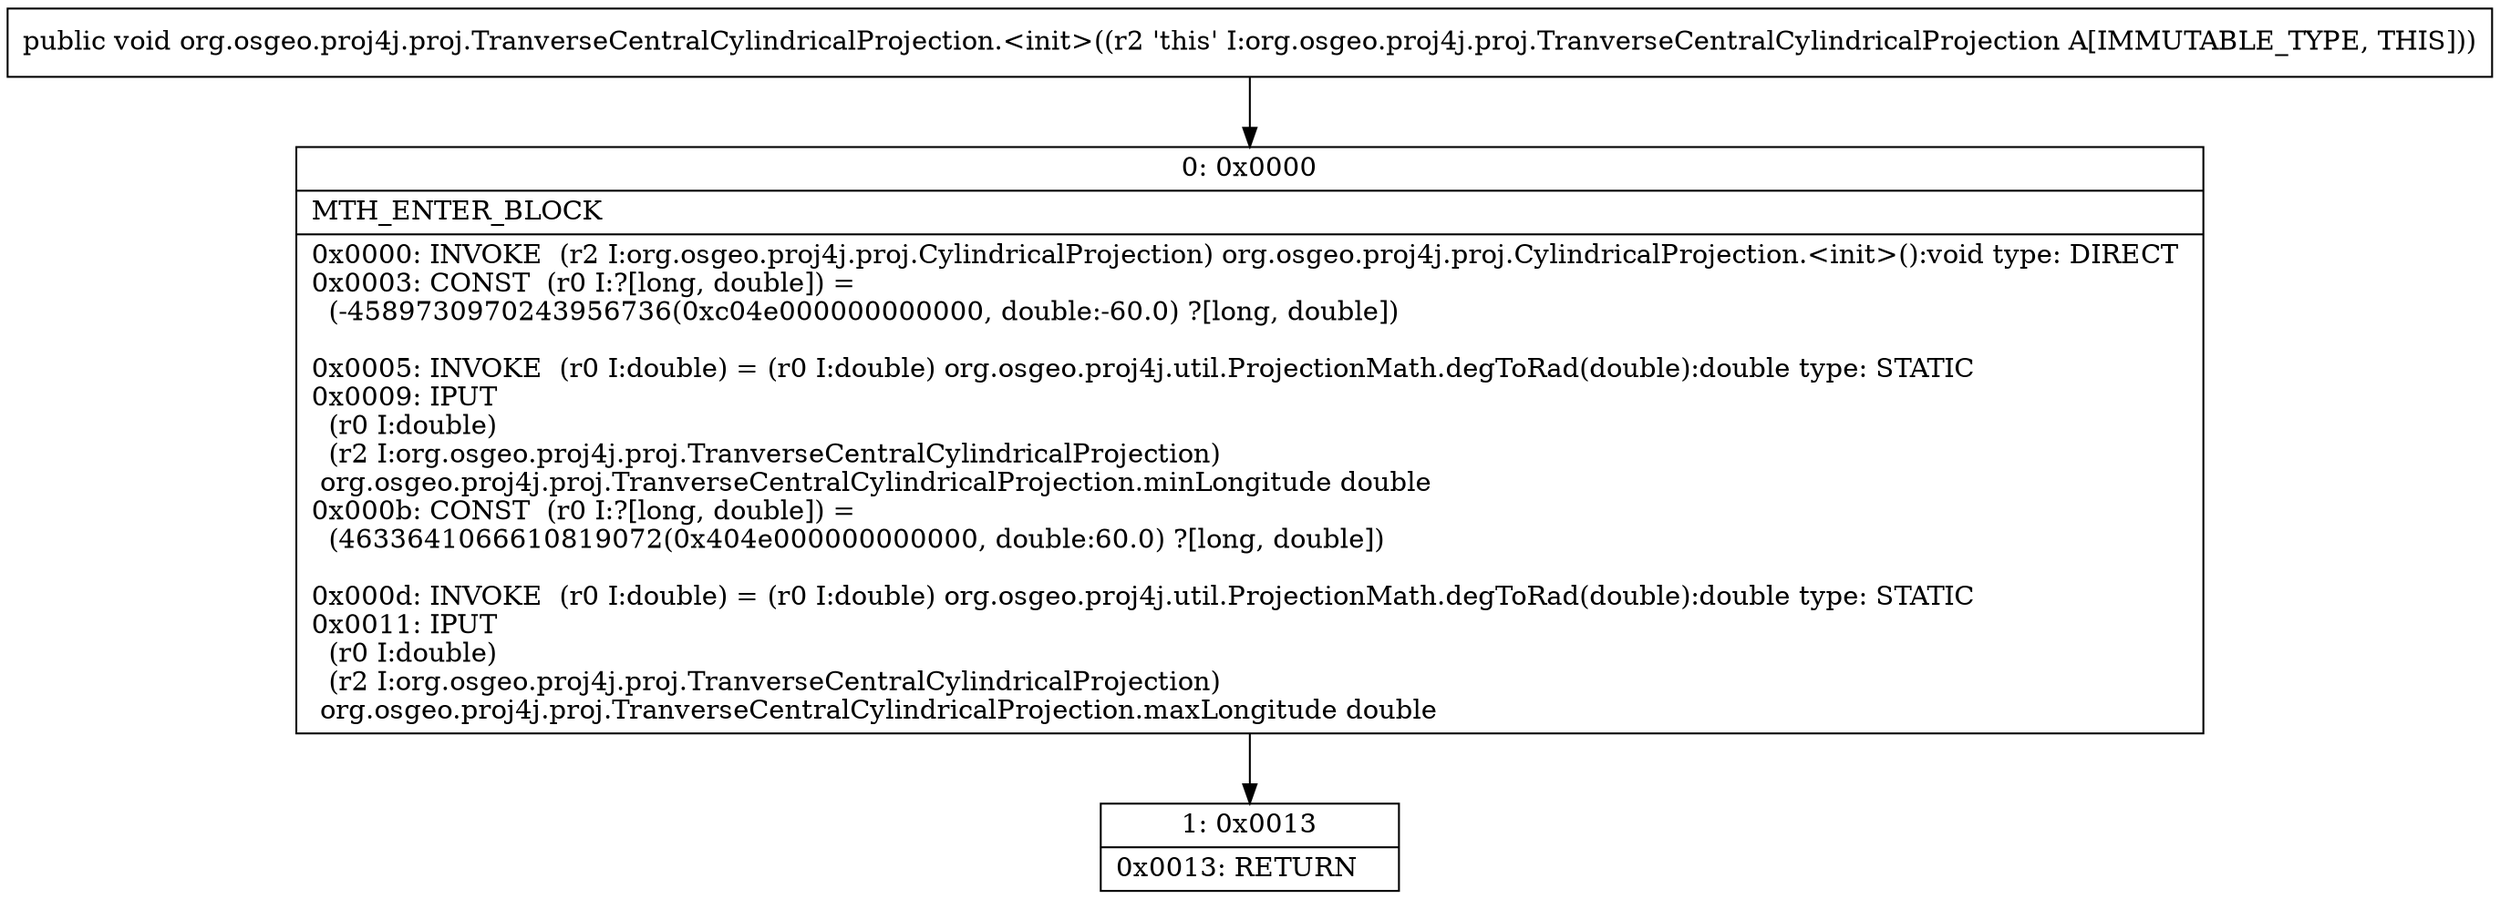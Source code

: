 digraph "CFG fororg.osgeo.proj4j.proj.TranverseCentralCylindricalProjection.\<init\>()V" {
Node_0 [shape=record,label="{0\:\ 0x0000|MTH_ENTER_BLOCK\l|0x0000: INVOKE  (r2 I:org.osgeo.proj4j.proj.CylindricalProjection) org.osgeo.proj4j.proj.CylindricalProjection.\<init\>():void type: DIRECT \l0x0003: CONST  (r0 I:?[long, double]) = \l  (\-4589730970243956736(0xc04e000000000000, double:\-60.0) ?[long, double])\l \l0x0005: INVOKE  (r0 I:double) = (r0 I:double) org.osgeo.proj4j.util.ProjectionMath.degToRad(double):double type: STATIC \l0x0009: IPUT  \l  (r0 I:double)\l  (r2 I:org.osgeo.proj4j.proj.TranverseCentralCylindricalProjection)\l org.osgeo.proj4j.proj.TranverseCentralCylindricalProjection.minLongitude double \l0x000b: CONST  (r0 I:?[long, double]) = \l  (4633641066610819072(0x404e000000000000, double:60.0) ?[long, double])\l \l0x000d: INVOKE  (r0 I:double) = (r0 I:double) org.osgeo.proj4j.util.ProjectionMath.degToRad(double):double type: STATIC \l0x0011: IPUT  \l  (r0 I:double)\l  (r2 I:org.osgeo.proj4j.proj.TranverseCentralCylindricalProjection)\l org.osgeo.proj4j.proj.TranverseCentralCylindricalProjection.maxLongitude double \l}"];
Node_1 [shape=record,label="{1\:\ 0x0013|0x0013: RETURN   \l}"];
MethodNode[shape=record,label="{public void org.osgeo.proj4j.proj.TranverseCentralCylindricalProjection.\<init\>((r2 'this' I:org.osgeo.proj4j.proj.TranverseCentralCylindricalProjection A[IMMUTABLE_TYPE, THIS])) }"];
MethodNode -> Node_0;
Node_0 -> Node_1;
}

